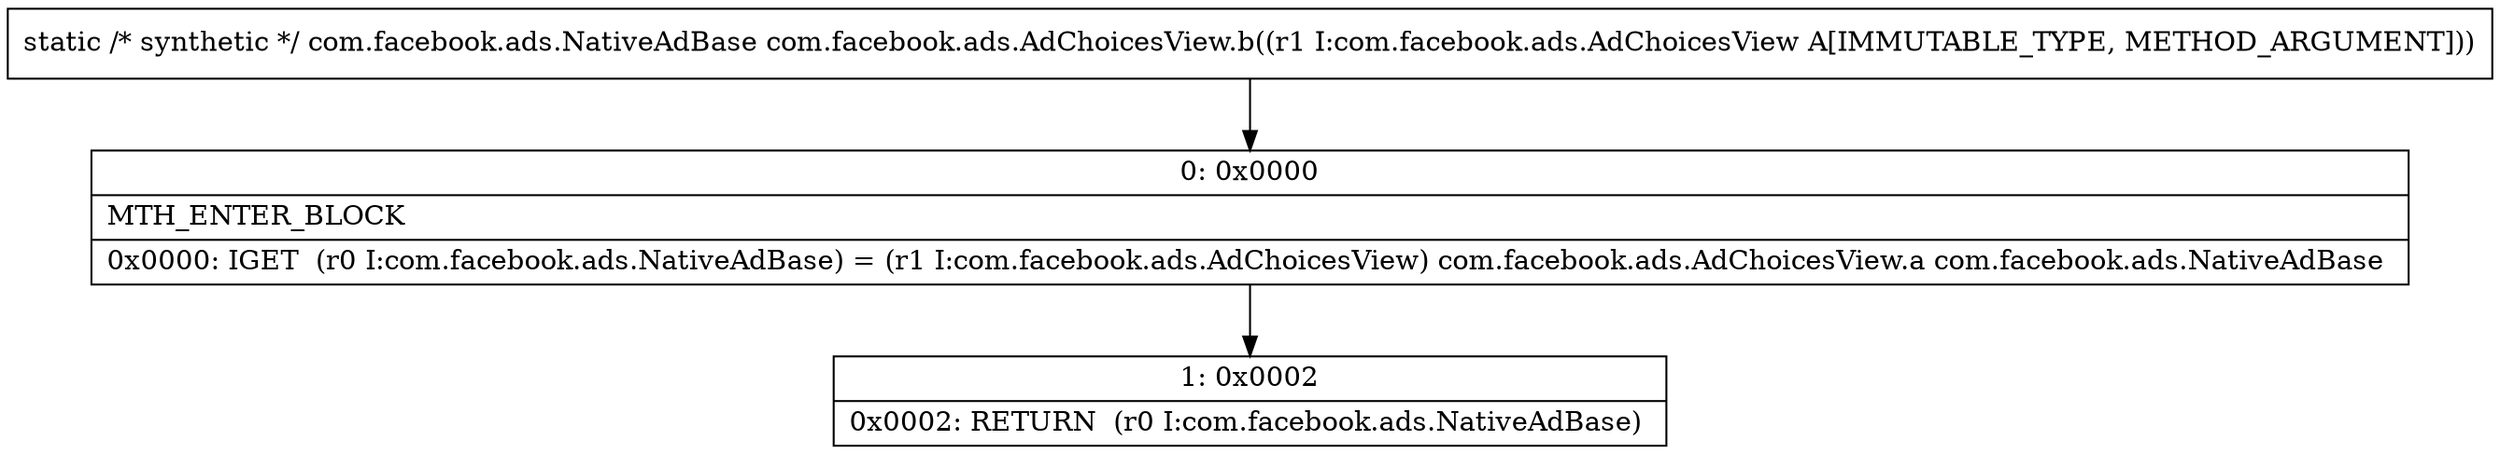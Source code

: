 digraph "CFG forcom.facebook.ads.AdChoicesView.b(Lcom\/facebook\/ads\/AdChoicesView;)Lcom\/facebook\/ads\/NativeAdBase;" {
Node_0 [shape=record,label="{0\:\ 0x0000|MTH_ENTER_BLOCK\l|0x0000: IGET  (r0 I:com.facebook.ads.NativeAdBase) = (r1 I:com.facebook.ads.AdChoicesView) com.facebook.ads.AdChoicesView.a com.facebook.ads.NativeAdBase \l}"];
Node_1 [shape=record,label="{1\:\ 0x0002|0x0002: RETURN  (r0 I:com.facebook.ads.NativeAdBase) \l}"];
MethodNode[shape=record,label="{static \/* synthetic *\/ com.facebook.ads.NativeAdBase com.facebook.ads.AdChoicesView.b((r1 I:com.facebook.ads.AdChoicesView A[IMMUTABLE_TYPE, METHOD_ARGUMENT])) }"];
MethodNode -> Node_0;
Node_0 -> Node_1;
}

